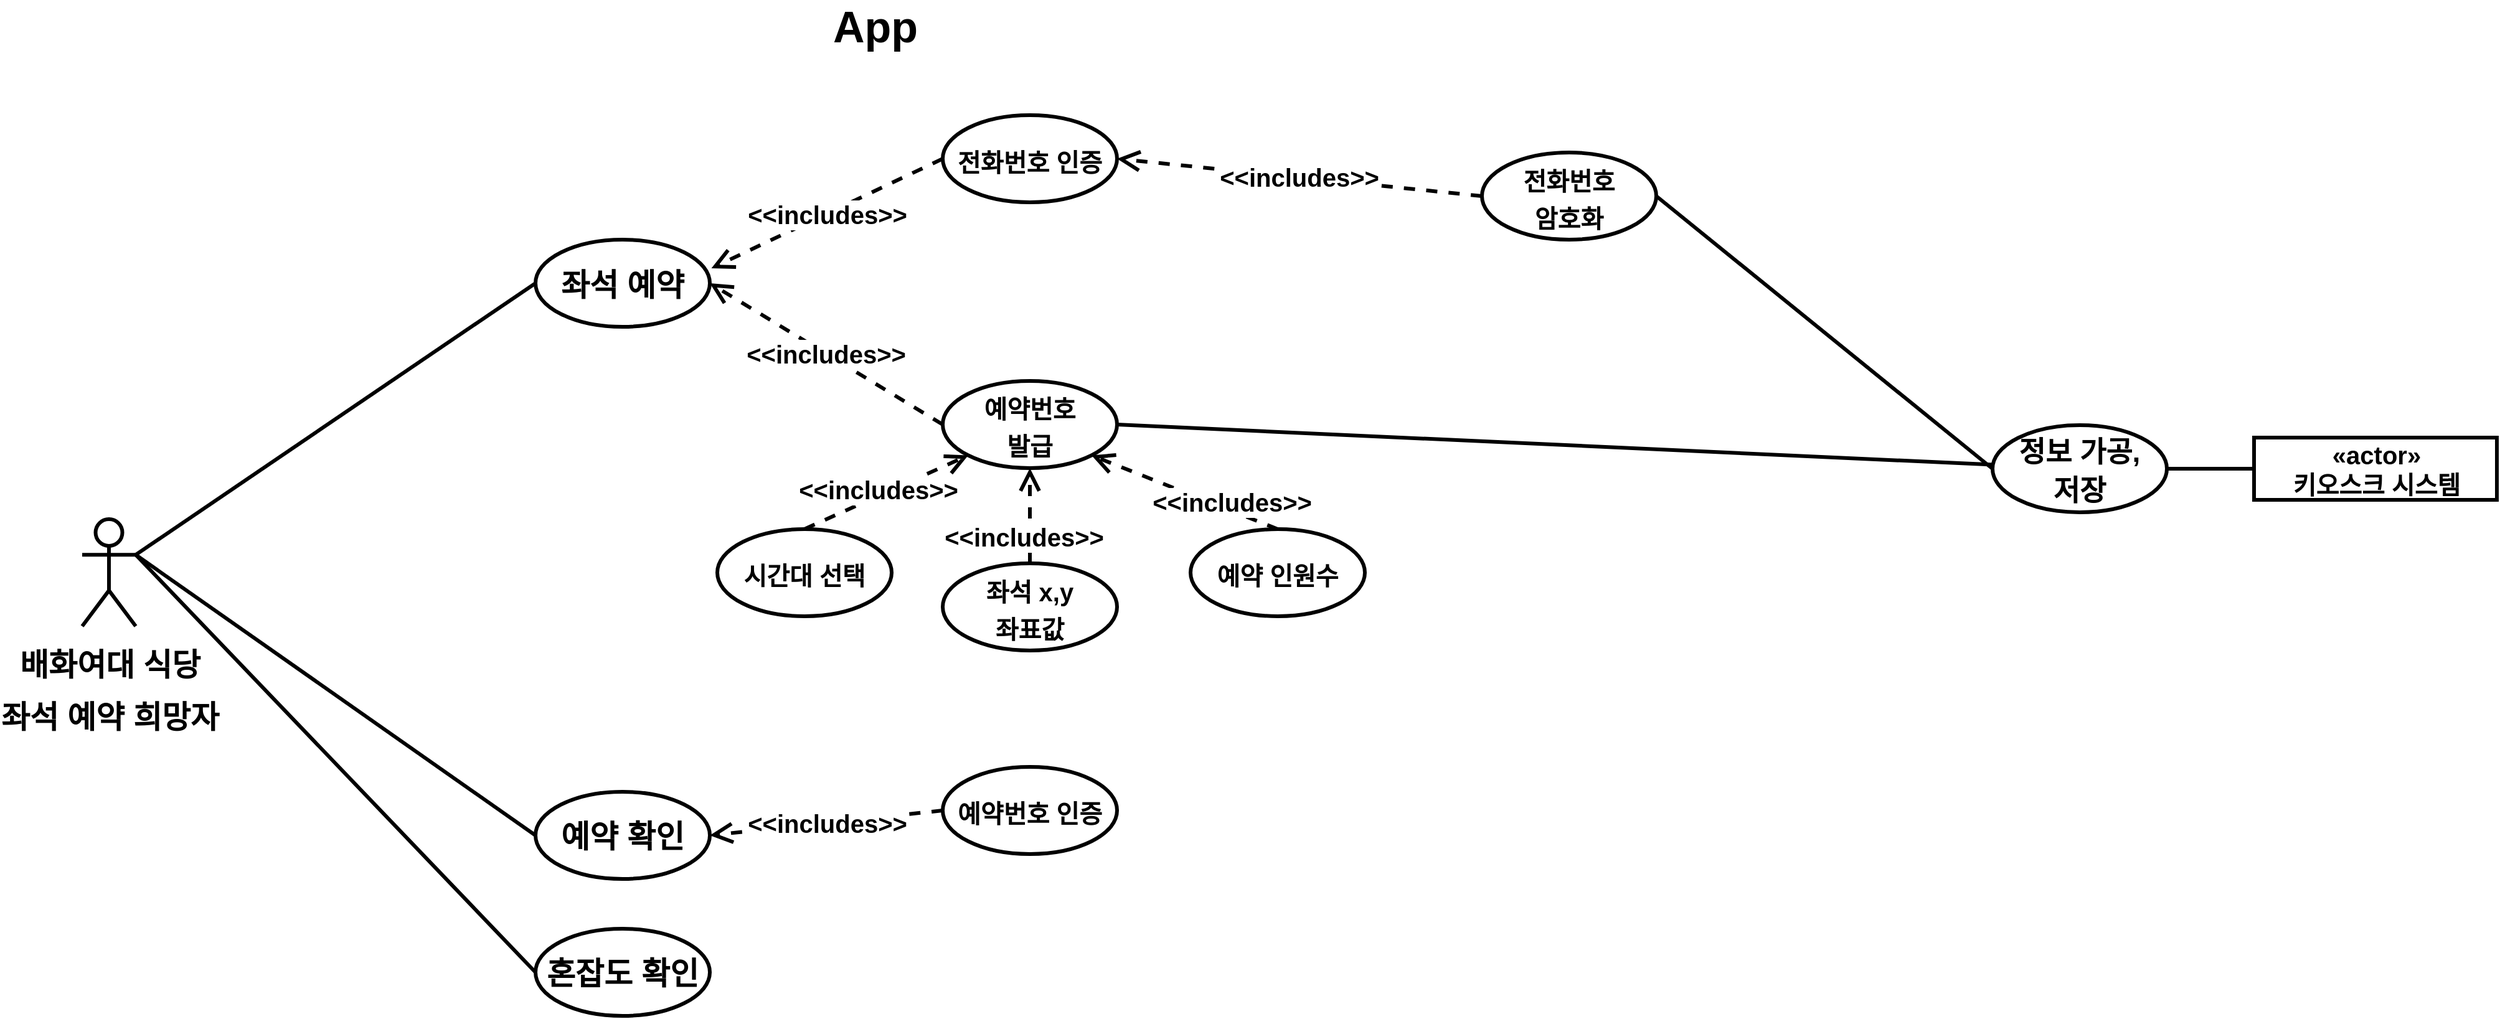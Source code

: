 <mxfile version="17.4.5" type="github"><diagram id="-QCvbYy8-glM7ENRcZFV" name="Page-1"><mxGraphModel dx="2903" dy="2263" grid="1" gridSize="10" guides="1" tooltips="1" connect="1" arrows="1" fold="1" page="1" pageScale="1" pageWidth="827" pageHeight="1169" math="0" shadow="0"><root><mxCell id="0"/><mxCell id="1" parent="0"/><mxCell id="xzGXYvU11T9rDhcxcgDj-4" value="&lt;b&gt;&lt;font style=&quot;font-size: 35px&quot;&gt;App&lt;/font&gt;&lt;/b&gt;" style="text;html=1;align=center;verticalAlign=middle;whiteSpace=wrap;rounded=0;strokeWidth=3;fillColor=default;" vertex="1" parent="1"><mxGeometry x="657" y="-60" width="60" height="30" as="geometry"/></mxCell><mxCell id="xzGXYvU11T9rDhcxcgDj-5" value="&lt;font style=&quot;font-size: 25px&quot;&gt;&lt;b&gt;배화여대 식당&lt;br&gt;&lt;/b&gt;&lt;b&gt;좌석 예약 희망자&lt;/b&gt;&lt;/font&gt;" style="shape=umlActor;verticalLabelPosition=bottom;verticalAlign=top;html=1;outlineConnect=0;fontSize=35;strokeWidth=3;" vertex="1" parent="1"><mxGeometry x="50" y="351" width="43" height="86" as="geometry"/></mxCell><mxCell id="xzGXYvU11T9rDhcxcgDj-12" value="&lt;b&gt;«actor»&lt;br&gt;키오스크 시스템&lt;/b&gt;" style="html=1;fontSize=20;strokeWidth=3;" vertex="1" parent="1"><mxGeometry x="1794" y="285.5" width="195" height="50" as="geometry"/></mxCell><mxCell id="xzGXYvU11T9rDhcxcgDj-16" value="&lt;b&gt;좌석 예약&lt;/b&gt;" style="ellipse;whiteSpace=wrap;html=1;fontSize=25;strokeWidth=3;" vertex="1" parent="1"><mxGeometry x="414" y="126.5" width="140" height="70" as="geometry"/></mxCell><mxCell id="xzGXYvU11T9rDhcxcgDj-17" value="&lt;b&gt;예약 확인&lt;/b&gt;" style="ellipse;whiteSpace=wrap;html=1;fontSize=25;strokeWidth=3;" vertex="1" parent="1"><mxGeometry x="414" y="570" width="140" height="70" as="geometry"/></mxCell><mxCell id="xzGXYvU11T9rDhcxcgDj-18" value="&lt;b&gt;혼잡도 확인&lt;/b&gt;" style="ellipse;whiteSpace=wrap;html=1;fontSize=25;strokeWidth=3;" vertex="1" parent="1"><mxGeometry x="414" y="680" width="140" height="70" as="geometry"/></mxCell><mxCell id="xzGXYvU11T9rDhcxcgDj-35" value="" style="endArrow=none;html=1;rounded=0;fontSize=25;strokeWidth=3;entryX=0;entryY=0.5;entryDx=0;entryDy=0;exitX=1;exitY=0.333;exitDx=0;exitDy=0;exitPerimeter=0;" edge="1" parent="1" source="xzGXYvU11T9rDhcxcgDj-5" target="xzGXYvU11T9rDhcxcgDj-16"><mxGeometry relative="1" as="geometry"><mxPoint x="350" y="390" as="sourcePoint"/><mxPoint x="510" y="390" as="targetPoint"/></mxGeometry></mxCell><mxCell id="xzGXYvU11T9rDhcxcgDj-36" value="" style="endArrow=none;html=1;rounded=0;fontSize=25;strokeWidth=3;exitX=1;exitY=0.333;exitDx=0;exitDy=0;exitPerimeter=0;entryX=0;entryY=0.5;entryDx=0;entryDy=0;" edge="1" parent="1" source="xzGXYvU11T9rDhcxcgDj-5" target="xzGXYvU11T9rDhcxcgDj-18"><mxGeometry relative="1" as="geometry"><mxPoint x="350" y="390" as="sourcePoint"/><mxPoint x="510" y="390" as="targetPoint"/></mxGeometry></mxCell><mxCell id="xzGXYvU11T9rDhcxcgDj-37" value="" style="endArrow=none;html=1;rounded=0;fontSize=25;strokeWidth=3;exitX=1;exitY=0.333;exitDx=0;exitDy=0;exitPerimeter=0;entryX=0;entryY=0.5;entryDx=0;entryDy=0;" edge="1" parent="1" source="xzGXYvU11T9rDhcxcgDj-5" target="xzGXYvU11T9rDhcxcgDj-17"><mxGeometry relative="1" as="geometry"><mxPoint x="120" y="405" as="sourcePoint"/><mxPoint x="280" y="405" as="targetPoint"/></mxGeometry></mxCell><mxCell id="xzGXYvU11T9rDhcxcgDj-39" value="&lt;span style=&quot;font-size: 20px&quot;&gt;&lt;b&gt;전화번호 인증&lt;/b&gt;&lt;/span&gt;" style="ellipse;whiteSpace=wrap;html=1;fontSize=25;strokeWidth=3;" vertex="1" parent="1"><mxGeometry x="741" y="26.5" width="140" height="70" as="geometry"/></mxCell><mxCell id="xzGXYvU11T9rDhcxcgDj-41" value="&lt;b&gt;&amp;lt;&amp;lt;includes&amp;gt;&amp;gt;&lt;/b&gt;" style="endArrow=open;endSize=12;dashed=1;html=1;rounded=0;fontSize=20;strokeWidth=3;exitX=0;exitY=0.5;exitDx=0;exitDy=0;entryX=1.009;entryY=0.329;entryDx=0;entryDy=0;entryPerimeter=0;" edge="1" parent="1" source="xzGXYvU11T9rDhcxcgDj-39" target="xzGXYvU11T9rDhcxcgDj-16"><mxGeometry width="160" relative="1" as="geometry"><mxPoint x="501" y="296.5" as="sourcePoint"/><mxPoint x="661" y="296.5" as="targetPoint"/></mxGeometry></mxCell><mxCell id="xzGXYvU11T9rDhcxcgDj-43" value="&lt;span style=&quot;font-size: 20px&quot;&gt;&lt;b&gt;예약번호&lt;br&gt;발급&lt;br&gt;&lt;/b&gt;&lt;/span&gt;" style="ellipse;whiteSpace=wrap;html=1;fontSize=25;strokeWidth=3;" vertex="1" parent="1"><mxGeometry x="741" y="240" width="140" height="70" as="geometry"/></mxCell><mxCell id="xzGXYvU11T9rDhcxcgDj-45" value="&lt;b&gt;&amp;lt;&amp;lt;includes&amp;gt;&amp;gt;&lt;/b&gt;" style="endArrow=open;endSize=12;dashed=1;html=1;rounded=0;fontSize=20;strokeWidth=3;exitX=0;exitY=0.5;exitDx=0;exitDy=0;entryX=1;entryY=0.5;entryDx=0;entryDy=0;" edge="1" parent="1" source="xzGXYvU11T9rDhcxcgDj-43" target="xzGXYvU11T9rDhcxcgDj-16"><mxGeometry width="160" relative="1" as="geometry"><mxPoint x="751" y="81.5" as="sourcePoint"/><mxPoint x="564" y="171.5" as="targetPoint"/></mxGeometry></mxCell><mxCell id="xzGXYvU11T9rDhcxcgDj-46" value="&lt;span style=&quot;font-size: 20px&quot;&gt;&lt;b&gt;전화번호&lt;br&gt;암호화&lt;br&gt;&lt;/b&gt;&lt;/span&gt;" style="ellipse;whiteSpace=wrap;html=1;fontSize=25;strokeWidth=3;" vertex="1" parent="1"><mxGeometry x="1174" y="56.5" width="140" height="70" as="geometry"/></mxCell><mxCell id="xzGXYvU11T9rDhcxcgDj-47" value="&lt;b&gt;&amp;lt;&amp;lt;includes&amp;gt;&amp;gt;&lt;/b&gt;" style="endArrow=open;endSize=12;dashed=1;html=1;rounded=0;fontSize=20;strokeWidth=3;exitX=0;exitY=0.5;exitDx=0;exitDy=0;entryX=1;entryY=0.5;entryDx=0;entryDy=0;" edge="1" parent="1" source="xzGXYvU11T9rDhcxcgDj-46" target="xzGXYvU11T9rDhcxcgDj-39"><mxGeometry width="160" relative="1" as="geometry"><mxPoint x="751" y="71.5" as="sourcePoint"/><mxPoint x="565.26" y="159.53" as="targetPoint"/></mxGeometry></mxCell><mxCell id="xzGXYvU11T9rDhcxcgDj-49" value="&lt;span style=&quot;font-size: 20px&quot;&gt;&lt;b&gt;시간대 선택&lt;br&gt;&lt;/b&gt;&lt;/span&gt;" style="ellipse;whiteSpace=wrap;html=1;fontSize=25;strokeWidth=3;" vertex="1" parent="1"><mxGeometry x="560" y="359" width="140" height="70" as="geometry"/></mxCell><mxCell id="xzGXYvU11T9rDhcxcgDj-50" value="&lt;b&gt;&amp;lt;&amp;lt;includes&amp;gt;&amp;gt;&lt;/b&gt;" style="endArrow=open;endSize=12;dashed=1;html=1;rounded=0;fontSize=20;strokeWidth=3;exitX=0.5;exitY=0;exitDx=0;exitDy=0;entryX=0;entryY=1;entryDx=0;entryDy=0;" edge="1" parent="1" source="xzGXYvU11T9rDhcxcgDj-49" target="xzGXYvU11T9rDhcxcgDj-43"><mxGeometry x="-0.065" y="5" width="160" relative="1" as="geometry"><mxPoint x="1051" y="-18.5" as="sourcePoint"/><mxPoint x="871.005" y="47.008" as="targetPoint"/><mxPoint as="offset"/></mxGeometry></mxCell><mxCell id="xzGXYvU11T9rDhcxcgDj-51" value="&lt;b style=&quot;font-size: 20px&quot;&gt;좌석 x,y&lt;br&gt;좌표값&lt;/b&gt;&lt;span style=&quot;font-size: 20px&quot;&gt;&lt;b&gt;&lt;br&gt;&lt;/b&gt;&lt;/span&gt;" style="ellipse;whiteSpace=wrap;html=1;fontSize=25;strokeWidth=3;" vertex="1" parent="1"><mxGeometry x="741" y="386.5" width="140" height="70" as="geometry"/></mxCell><mxCell id="xzGXYvU11T9rDhcxcgDj-52" value="&lt;b&gt;&amp;lt;&amp;lt;includes&amp;gt;&amp;gt;&lt;/b&gt;" style="endArrow=open;endSize=12;dashed=1;html=1;rounded=0;fontSize=20;strokeWidth=3;exitX=0.5;exitY=0;exitDx=0;exitDy=0;entryX=0.5;entryY=1;entryDx=0;entryDy=0;" edge="1" parent="1" source="xzGXYvU11T9rDhcxcgDj-51" target="xzGXYvU11T9rDhcxcgDj-43"><mxGeometry x="-0.422" y="6" width="160" relative="1" as="geometry"><mxPoint x="1061" y="91.5" as="sourcePoint"/><mxPoint x="871.005" y="157.008" as="targetPoint"/><mxPoint x="1" as="offset"/></mxGeometry></mxCell><mxCell id="xzGXYvU11T9rDhcxcgDj-53" value="&lt;span style=&quot;font-size: 20px&quot;&gt;&lt;b&gt;예약 인원수&lt;br&gt;&lt;/b&gt;&lt;/span&gt;" style="ellipse;whiteSpace=wrap;html=1;fontSize=25;strokeWidth=3;" vertex="1" parent="1"><mxGeometry x="940" y="359" width="140" height="70" as="geometry"/></mxCell><mxCell id="xzGXYvU11T9rDhcxcgDj-54" value="&lt;b&gt;&amp;lt;&amp;lt;includes&amp;gt;&amp;gt;&lt;/b&gt;" style="endArrow=open;endSize=12;dashed=1;html=1;rounded=0;fontSize=20;strokeWidth=3;exitX=0.5;exitY=0;exitDx=0;exitDy=0;entryX=1;entryY=1;entryDx=0;entryDy=0;" edge="1" parent="1" source="xzGXYvU11T9rDhcxcgDj-53" target="xzGXYvU11T9rDhcxcgDj-43"><mxGeometry x="-0.469" y="-7" width="160" relative="1" as="geometry"><mxPoint x="1061" y="171.5" as="sourcePoint"/><mxPoint x="891" y="181.5" as="targetPoint"/><mxPoint as="offset"/></mxGeometry></mxCell><mxCell id="xzGXYvU11T9rDhcxcgDj-55" value="&lt;span style=&quot;font-size: 20px&quot;&gt;&lt;b&gt;예약번호 인증&lt;/b&gt;&lt;/span&gt;" style="ellipse;whiteSpace=wrap;html=1;fontSize=25;strokeWidth=3;" vertex="1" parent="1"><mxGeometry x="741" y="550" width="140" height="70" as="geometry"/></mxCell><mxCell id="xzGXYvU11T9rDhcxcgDj-56" value="&lt;b&gt;&amp;lt;&amp;lt;includes&amp;gt;&amp;gt;&lt;/b&gt;" style="endArrow=open;endSize=12;dashed=1;html=1;rounded=0;fontSize=20;strokeWidth=3;exitX=0;exitY=0.5;exitDx=0;exitDy=0;entryX=1;entryY=0.5;entryDx=0;entryDy=0;" edge="1" parent="1" source="xzGXYvU11T9rDhcxcgDj-55" target="xzGXYvU11T9rDhcxcgDj-17"><mxGeometry width="160" relative="1" as="geometry"><mxPoint x="751" y="480" as="sourcePoint"/><mxPoint x="564" y="470" as="targetPoint"/></mxGeometry></mxCell><mxCell id="xzGXYvU11T9rDhcxcgDj-58" value="&lt;span&gt;&lt;b style=&quot;font-size: 23px&quot;&gt;&lt;font style=&quot;font-size: 23px&quot;&gt;정보 가공,&lt;br&gt;저장&lt;/font&gt;&lt;br&gt;&lt;/b&gt;&lt;/span&gt;" style="ellipse;whiteSpace=wrap;html=1;fontSize=25;strokeWidth=3;" vertex="1" parent="1"><mxGeometry x="1584" y="275.5" width="140" height="70" as="geometry"/></mxCell><mxCell id="xzGXYvU11T9rDhcxcgDj-60" value="" style="endArrow=none;html=1;rounded=0;fontSize=25;strokeWidth=3;entryX=0;entryY=0.5;entryDx=0;entryDy=0;exitX=1;exitY=0.5;exitDx=0;exitDy=0;" edge="1" parent="1" source="xzGXYvU11T9rDhcxcgDj-46" target="xzGXYvU11T9rDhcxcgDj-58"><mxGeometry relative="1" as="geometry"><mxPoint x="7" y="306.167" as="sourcePoint"/><mxPoint x="424" y="171.5" as="targetPoint"/></mxGeometry></mxCell><mxCell id="xzGXYvU11T9rDhcxcgDj-61" value="" style="endArrow=none;html=1;rounded=0;fontSize=25;strokeWidth=3;exitX=1;exitY=0.5;exitDx=0;exitDy=0;" edge="1" parent="1" source="xzGXYvU11T9rDhcxcgDj-43" target="xzGXYvU11T9rDhcxcgDj-58"><mxGeometry relative="1" as="geometry"><mxPoint x="1201" y="-18.5" as="sourcePoint"/><mxPoint x="1594" y="320.5" as="targetPoint"/></mxGeometry></mxCell><mxCell id="xzGXYvU11T9rDhcxcgDj-62" value="" style="endArrow=none;html=1;rounded=0;fontSize=25;strokeWidth=3;exitX=1;exitY=0.5;exitDx=0;exitDy=0;entryX=0;entryY=0.5;entryDx=0;entryDy=0;" edge="1" parent="1" source="xzGXYvU11T9rDhcxcgDj-58" target="xzGXYvU11T9rDhcxcgDj-12"><mxGeometry relative="1" as="geometry"><mxPoint x="881" y="281.5" as="sourcePoint"/><mxPoint x="1594.328" y="317.114" as="targetPoint"/></mxGeometry></mxCell></root></mxGraphModel></diagram></mxfile>